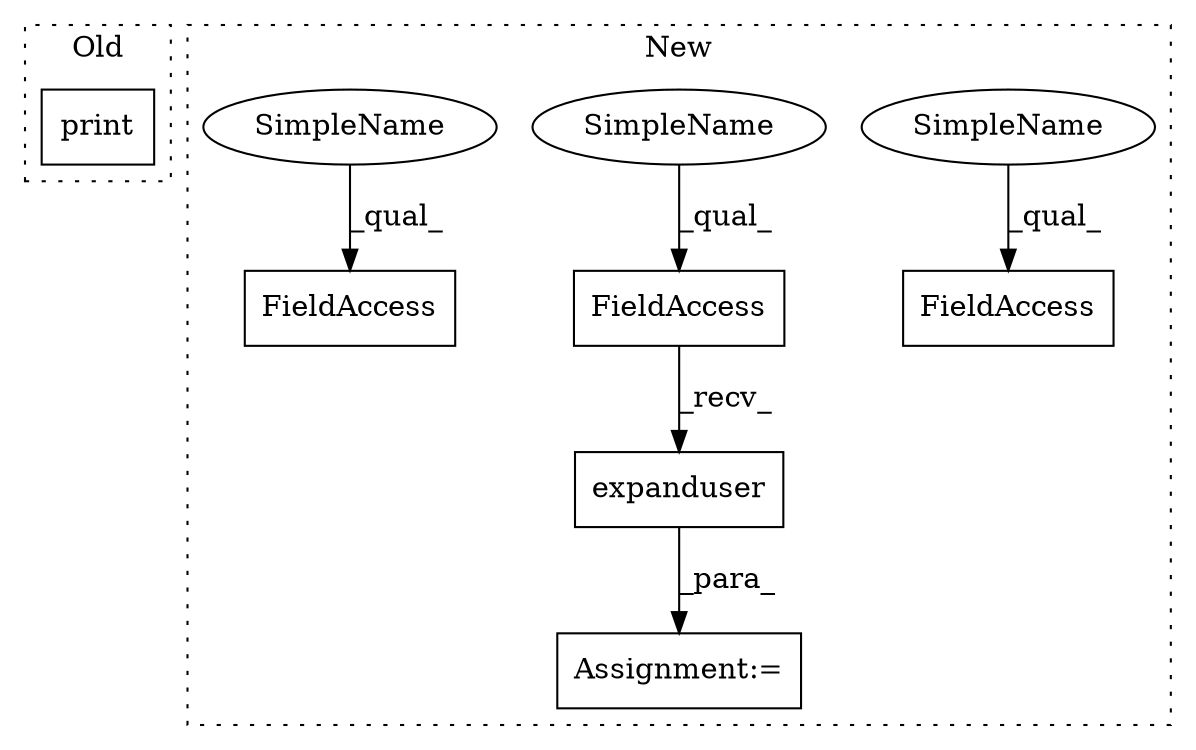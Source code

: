 digraph G {
subgraph cluster0 {
1 [label="print" a="32" s="14242,14276" l="6,1" shape="box"];
label = "Old";
style="dotted";
}
subgraph cluster1 {
2 [label="expanduser" a="32" s="14445,14462" l="11,1" shape="box"];
3 [label="Assignment:=" a="7" s="14436" l="1" shape="box"];
4 [label="FieldAccess" a="22" s="14437" l="7" shape="box"];
5 [label="FieldAccess" a="22" s="14813" l="7" shape="box"];
6 [label="FieldAccess" a="22" s="14840" l="7" shape="box"];
7 [label="SimpleName" a="42" s="14813" l="2" shape="ellipse"];
8 [label="SimpleName" a="42" s="14437" l="2" shape="ellipse"];
9 [label="SimpleName" a="42" s="14840" l="2" shape="ellipse"];
label = "New";
style="dotted";
}
2 -> 3 [label="_para_"];
4 -> 2 [label="_recv_"];
7 -> 5 [label="_qual_"];
8 -> 4 [label="_qual_"];
9 -> 6 [label="_qual_"];
}